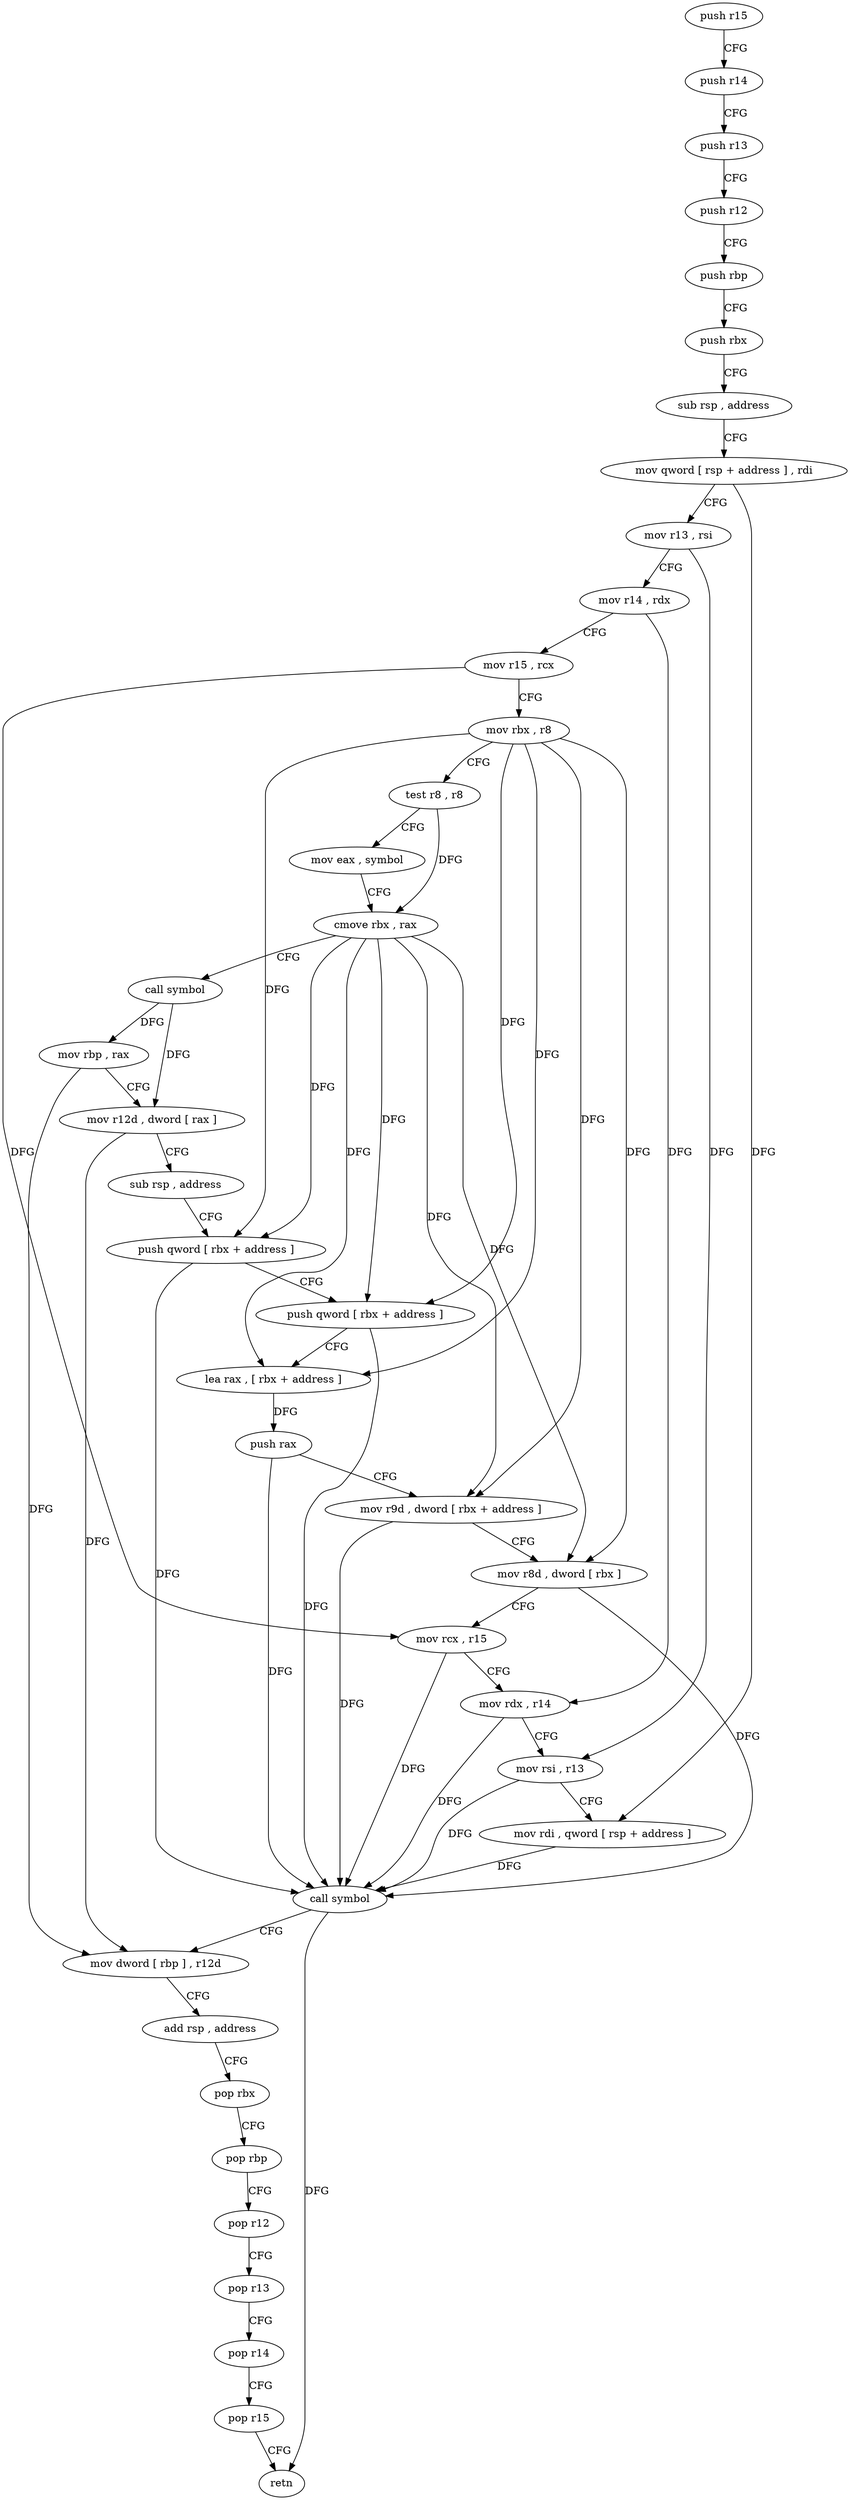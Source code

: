 digraph "func" {
"4316842" [label = "push r15" ]
"4316844" [label = "push r14" ]
"4316846" [label = "push r13" ]
"4316848" [label = "push r12" ]
"4316850" [label = "push rbp" ]
"4316851" [label = "push rbx" ]
"4316852" [label = "sub rsp , address" ]
"4316856" [label = "mov qword [ rsp + address ] , rdi" ]
"4316861" [label = "mov r13 , rsi" ]
"4316864" [label = "mov r14 , rdx" ]
"4316867" [label = "mov r15 , rcx" ]
"4316870" [label = "mov rbx , r8" ]
"4316873" [label = "test r8 , r8" ]
"4316876" [label = "mov eax , symbol" ]
"4316881" [label = "cmove rbx , rax" ]
"4316885" [label = "call symbol" ]
"4316890" [label = "mov rbp , rax" ]
"4316893" [label = "mov r12d , dword [ rax ]" ]
"4316896" [label = "sub rsp , address" ]
"4316900" [label = "push qword [ rbx + address ]" ]
"4316903" [label = "push qword [ rbx + address ]" ]
"4316906" [label = "lea rax , [ rbx + address ]" ]
"4316910" [label = "push rax" ]
"4316911" [label = "mov r9d , dword [ rbx + address ]" ]
"4316915" [label = "mov r8d , dword [ rbx ]" ]
"4316918" [label = "mov rcx , r15" ]
"4316921" [label = "mov rdx , r14" ]
"4316924" [label = "mov rsi , r13" ]
"4316927" [label = "mov rdi , qword [ rsp + address ]" ]
"4316932" [label = "call symbol" ]
"4316937" [label = "mov dword [ rbp ] , r12d" ]
"4316941" [label = "add rsp , address" ]
"4316945" [label = "pop rbx" ]
"4316946" [label = "pop rbp" ]
"4316947" [label = "pop r12" ]
"4316949" [label = "pop r13" ]
"4316951" [label = "pop r14" ]
"4316953" [label = "pop r15" ]
"4316955" [label = "retn" ]
"4316842" -> "4316844" [ label = "CFG" ]
"4316844" -> "4316846" [ label = "CFG" ]
"4316846" -> "4316848" [ label = "CFG" ]
"4316848" -> "4316850" [ label = "CFG" ]
"4316850" -> "4316851" [ label = "CFG" ]
"4316851" -> "4316852" [ label = "CFG" ]
"4316852" -> "4316856" [ label = "CFG" ]
"4316856" -> "4316861" [ label = "CFG" ]
"4316856" -> "4316927" [ label = "DFG" ]
"4316861" -> "4316864" [ label = "CFG" ]
"4316861" -> "4316924" [ label = "DFG" ]
"4316864" -> "4316867" [ label = "CFG" ]
"4316864" -> "4316921" [ label = "DFG" ]
"4316867" -> "4316870" [ label = "CFG" ]
"4316867" -> "4316918" [ label = "DFG" ]
"4316870" -> "4316873" [ label = "CFG" ]
"4316870" -> "4316900" [ label = "DFG" ]
"4316870" -> "4316903" [ label = "DFG" ]
"4316870" -> "4316906" [ label = "DFG" ]
"4316870" -> "4316911" [ label = "DFG" ]
"4316870" -> "4316915" [ label = "DFG" ]
"4316873" -> "4316876" [ label = "CFG" ]
"4316873" -> "4316881" [ label = "DFG" ]
"4316876" -> "4316881" [ label = "CFG" ]
"4316881" -> "4316885" [ label = "CFG" ]
"4316881" -> "4316900" [ label = "DFG" ]
"4316881" -> "4316903" [ label = "DFG" ]
"4316881" -> "4316906" [ label = "DFG" ]
"4316881" -> "4316911" [ label = "DFG" ]
"4316881" -> "4316915" [ label = "DFG" ]
"4316885" -> "4316890" [ label = "DFG" ]
"4316885" -> "4316893" [ label = "DFG" ]
"4316890" -> "4316893" [ label = "CFG" ]
"4316890" -> "4316937" [ label = "DFG" ]
"4316893" -> "4316896" [ label = "CFG" ]
"4316893" -> "4316937" [ label = "DFG" ]
"4316896" -> "4316900" [ label = "CFG" ]
"4316900" -> "4316903" [ label = "CFG" ]
"4316900" -> "4316932" [ label = "DFG" ]
"4316903" -> "4316906" [ label = "CFG" ]
"4316903" -> "4316932" [ label = "DFG" ]
"4316906" -> "4316910" [ label = "DFG" ]
"4316910" -> "4316911" [ label = "CFG" ]
"4316910" -> "4316932" [ label = "DFG" ]
"4316911" -> "4316915" [ label = "CFG" ]
"4316911" -> "4316932" [ label = "DFG" ]
"4316915" -> "4316918" [ label = "CFG" ]
"4316915" -> "4316932" [ label = "DFG" ]
"4316918" -> "4316921" [ label = "CFG" ]
"4316918" -> "4316932" [ label = "DFG" ]
"4316921" -> "4316924" [ label = "CFG" ]
"4316921" -> "4316932" [ label = "DFG" ]
"4316924" -> "4316927" [ label = "CFG" ]
"4316924" -> "4316932" [ label = "DFG" ]
"4316927" -> "4316932" [ label = "DFG" ]
"4316932" -> "4316937" [ label = "CFG" ]
"4316932" -> "4316955" [ label = "DFG" ]
"4316937" -> "4316941" [ label = "CFG" ]
"4316941" -> "4316945" [ label = "CFG" ]
"4316945" -> "4316946" [ label = "CFG" ]
"4316946" -> "4316947" [ label = "CFG" ]
"4316947" -> "4316949" [ label = "CFG" ]
"4316949" -> "4316951" [ label = "CFG" ]
"4316951" -> "4316953" [ label = "CFG" ]
"4316953" -> "4316955" [ label = "CFG" ]
}
